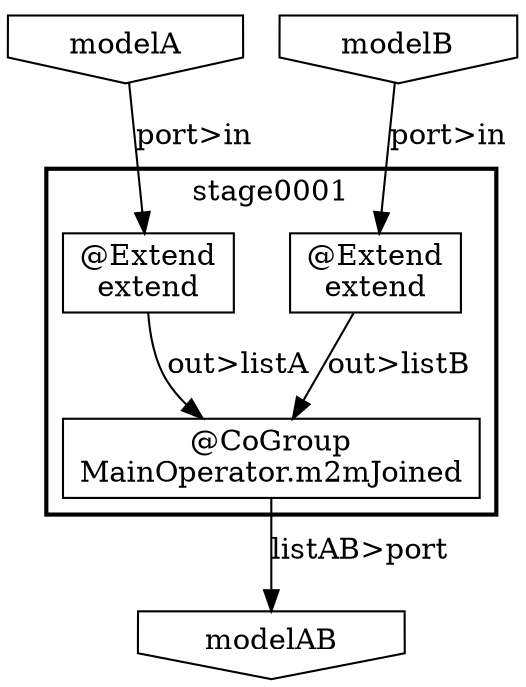 digraph {
    "dc63e194-7367-4ef1-b76f-d43dc6976cb2" [shape=invhouse, label="modelA"];
    subgraph "cluster_a3b51e4d-7860-4fe5-8f7d-2830c6094ad4" {
        label = "stage0001";
        style = bold;
        "838b76ae-ca63-441b-94de-d5c116ee9b4b" [shape=box, label="@Extend\nextend"];
        "72f9b1b3-498f-4cf9-a86e-4070d284ef1c" [shape=box, label="@Extend\nextend"];
        "a1519e43-7373-454d-919b-05a4668496cd" [shape=box, label="@CoGroup\nMainOperator.m2mJoined"];
    }
    "1a22c69b-06d6-4bf3-a17e-c4b857c45ae0" [shape=invhouse, label="modelAB"];
    "6111670c-6121-4207-93c3-594fe0e65906" [shape=invhouse, label="modelB"];
    "dc63e194-7367-4ef1-b76f-d43dc6976cb2" -> "838b76ae-ca63-441b-94de-d5c116ee9b4b" [label="port>in"];
    "6111670c-6121-4207-93c3-594fe0e65906" -> "72f9b1b3-498f-4cf9-a86e-4070d284ef1c" [label="port>in"];
    "838b76ae-ca63-441b-94de-d5c116ee9b4b" -> "a1519e43-7373-454d-919b-05a4668496cd" [label="out>listA"];
    "72f9b1b3-498f-4cf9-a86e-4070d284ef1c" -> "a1519e43-7373-454d-919b-05a4668496cd" [label="out>listB"];
    "a1519e43-7373-454d-919b-05a4668496cd" -> "1a22c69b-06d6-4bf3-a17e-c4b857c45ae0" [label="listAB>port"];
}
